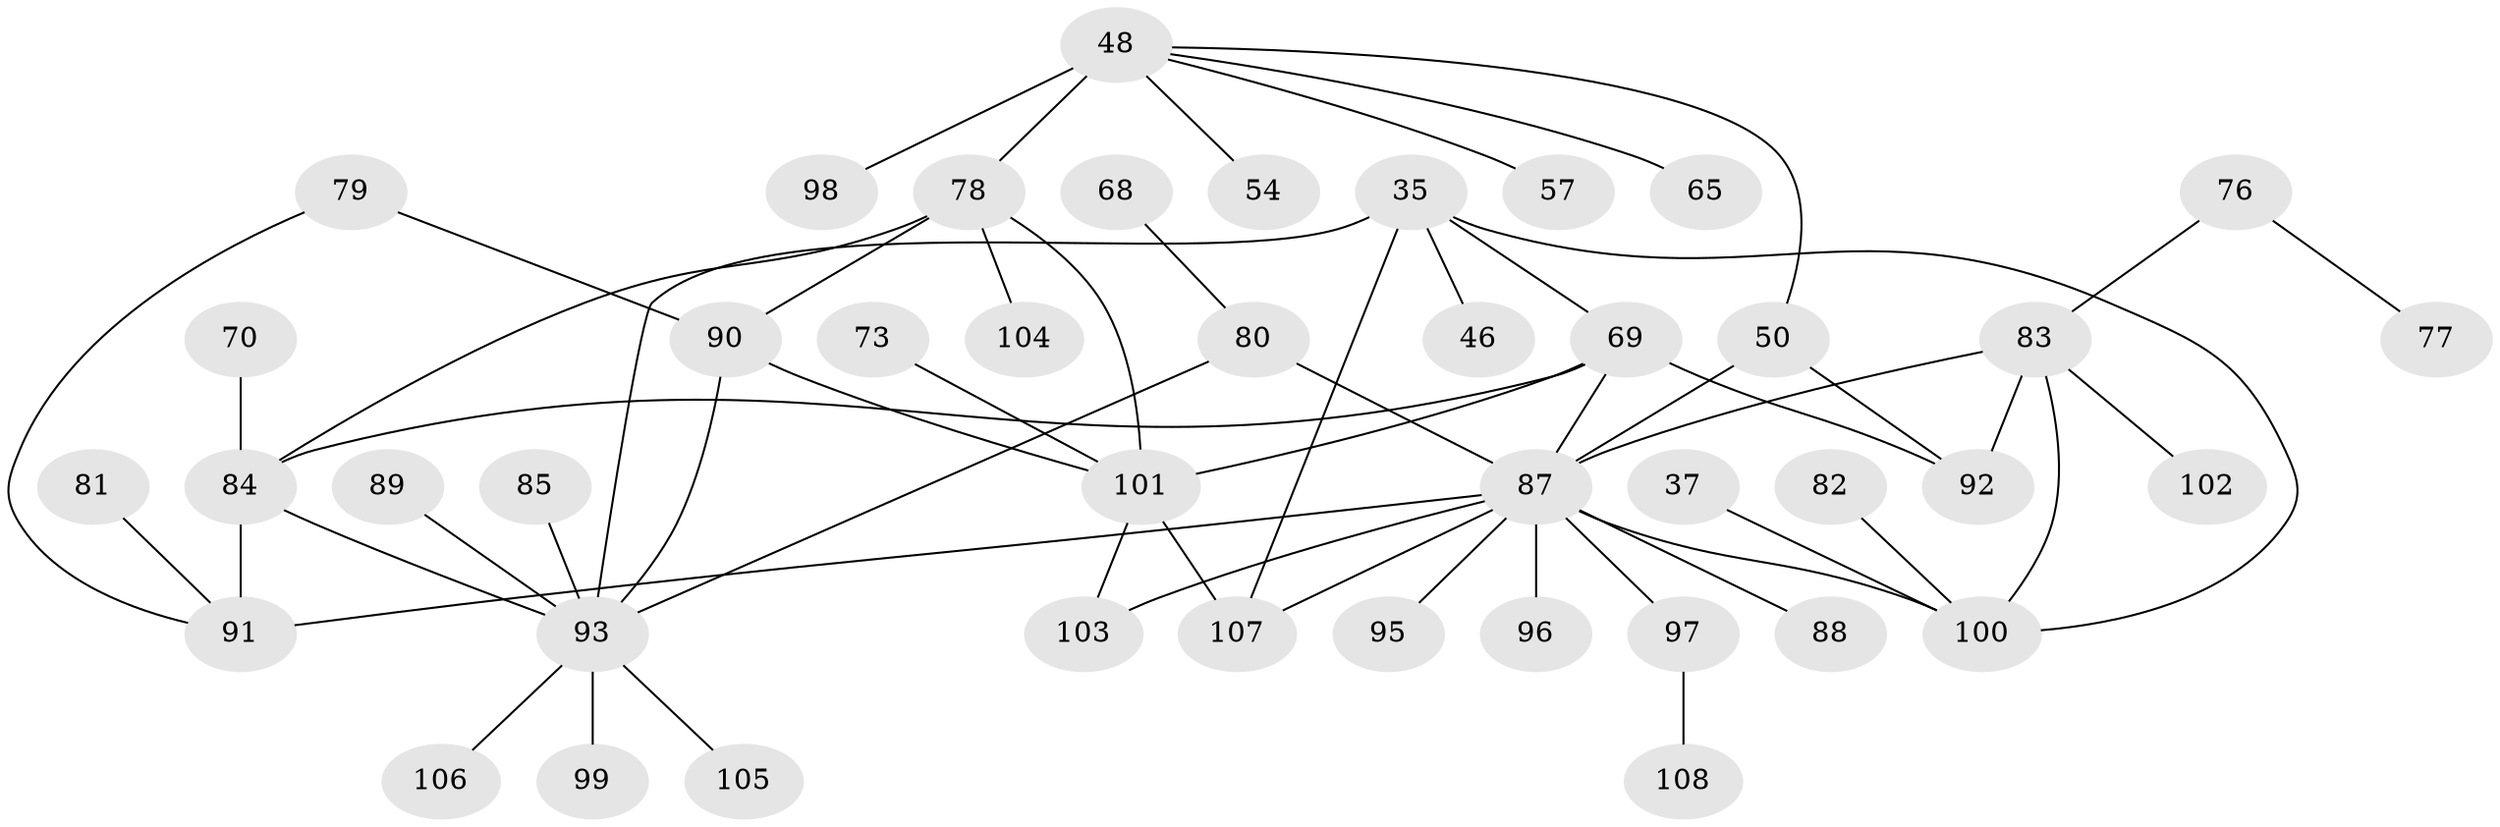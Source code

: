// original degree distribution, {8: 0.009259259259259259, 2: 0.2777777777777778, 7: 0.009259259259259259, 4: 0.10185185185185185, 5: 0.07407407407407407, 3: 0.2222222222222222, 6: 0.018518518518518517, 1: 0.28703703703703703}
// Generated by graph-tools (version 1.1) at 2025/45/03/04/25 21:45:33]
// undirected, 43 vertices, 57 edges
graph export_dot {
graph [start="1"]
  node [color=gray90,style=filled];
  35 [super="+27"];
  37;
  46;
  48 [super="+26"];
  50 [super="+43"];
  54;
  57;
  65;
  68;
  69 [super="+34"];
  70;
  73;
  76;
  77;
  78 [super="+24+64+11"];
  79 [super="+36+55"];
  80 [super="+59+66"];
  81;
  82;
  83 [super="+47+41"];
  84 [super="+16+74"];
  85;
  87 [super="+3+4+67"];
  88;
  89;
  90 [super="+71"];
  91 [super="+61"];
  92 [super="+60"];
  93 [super="+63+62+56+72+75"];
  95;
  96 [super="+10"];
  97 [super="+58"];
  98 [super="+38"];
  99;
  100 [super="+31+86"];
  101 [super="+8+94"];
  102;
  103;
  104;
  105;
  106;
  107 [super="+32"];
  108;
  35 -- 46;
  35 -- 107 [weight=2];
  35 -- 100;
  35 -- 69;
  35 -- 93;
  37 -- 100;
  48 -- 50;
  48 -- 65;
  48 -- 54;
  48 -- 57;
  48 -- 78 [weight=3];
  48 -- 98;
  50 -- 87 [weight=3];
  50 -- 92;
  68 -- 80;
  69 -- 101 [weight=3];
  69 -- 87;
  69 -- 84;
  69 -- 92;
  70 -- 84;
  73 -- 101;
  76 -- 77;
  76 -- 83;
  78 -- 90;
  78 -- 84;
  78 -- 101;
  78 -- 104;
  79 -- 90;
  79 -- 91;
  80 -- 87;
  80 -- 93;
  81 -- 91;
  82 -- 100;
  83 -- 102;
  83 -- 87;
  83 -- 92 [weight=2];
  83 -- 100;
  84 -- 91 [weight=2];
  84 -- 93 [weight=2];
  85 -- 93;
  87 -- 95;
  87 -- 88;
  87 -- 100 [weight=2];
  87 -- 103;
  87 -- 107;
  87 -- 97;
  87 -- 91;
  87 -- 96;
  89 -- 93;
  90 -- 101 [weight=3];
  90 -- 93 [weight=2];
  93 -- 105;
  93 -- 106;
  93 -- 99;
  97 -- 108;
  101 -- 107 [weight=2];
  101 -- 103;
}
